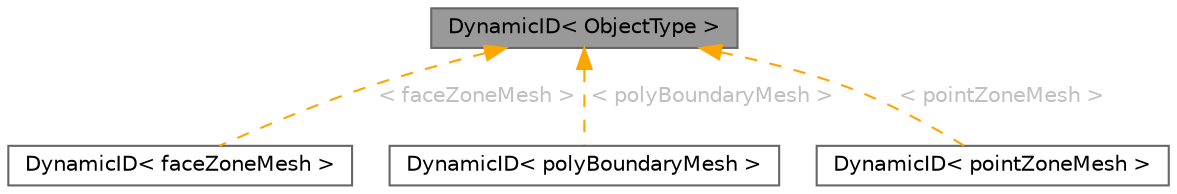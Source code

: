 digraph "DynamicID&lt; ObjectType &gt;"
{
 // LATEX_PDF_SIZE
  bgcolor="transparent";
  edge [fontname=Helvetica,fontsize=10,labelfontname=Helvetica,labelfontsize=10];
  node [fontname=Helvetica,fontsize=10,shape=box,height=0.2,width=0.4];
  Node1 [id="Node000001",label="DynamicID\< ObjectType \>",height=0.2,width=0.4,color="gray40", fillcolor="grey60", style="filled", fontcolor="black",tooltip="A class that holds the data needed to identify things (zones, patches) in a dynamic mesh."];
  Node1 -> Node2 [id="edge1_Node000001_Node000002",dir="back",color="orange",style="dashed",tooltip=" ",label=" \< faceZoneMesh \>",fontcolor="grey" ];
  Node2 [id="Node000002",label="DynamicID\< faceZoneMesh \>",height=0.2,width=0.4,color="gray40", fillcolor="white", style="filled",URL="$classFoam_1_1DynamicID.html",tooltip=" "];
  Node1 -> Node3 [id="edge2_Node000001_Node000003",dir="back",color="orange",style="dashed",tooltip=" ",label=" \< polyBoundaryMesh \>",fontcolor="grey" ];
  Node3 [id="Node000003",label="DynamicID\< polyBoundaryMesh \>",height=0.2,width=0.4,color="gray40", fillcolor="white", style="filled",URL="$classFoam_1_1DynamicID.html",tooltip=" "];
  Node1 -> Node4 [id="edge3_Node000001_Node000004",dir="back",color="orange",style="dashed",tooltip=" ",label=" \< pointZoneMesh \>",fontcolor="grey" ];
  Node4 [id="Node000004",label="DynamicID\< pointZoneMesh \>",height=0.2,width=0.4,color="gray40", fillcolor="white", style="filled",URL="$classFoam_1_1DynamicID.html",tooltip=" "];
}
